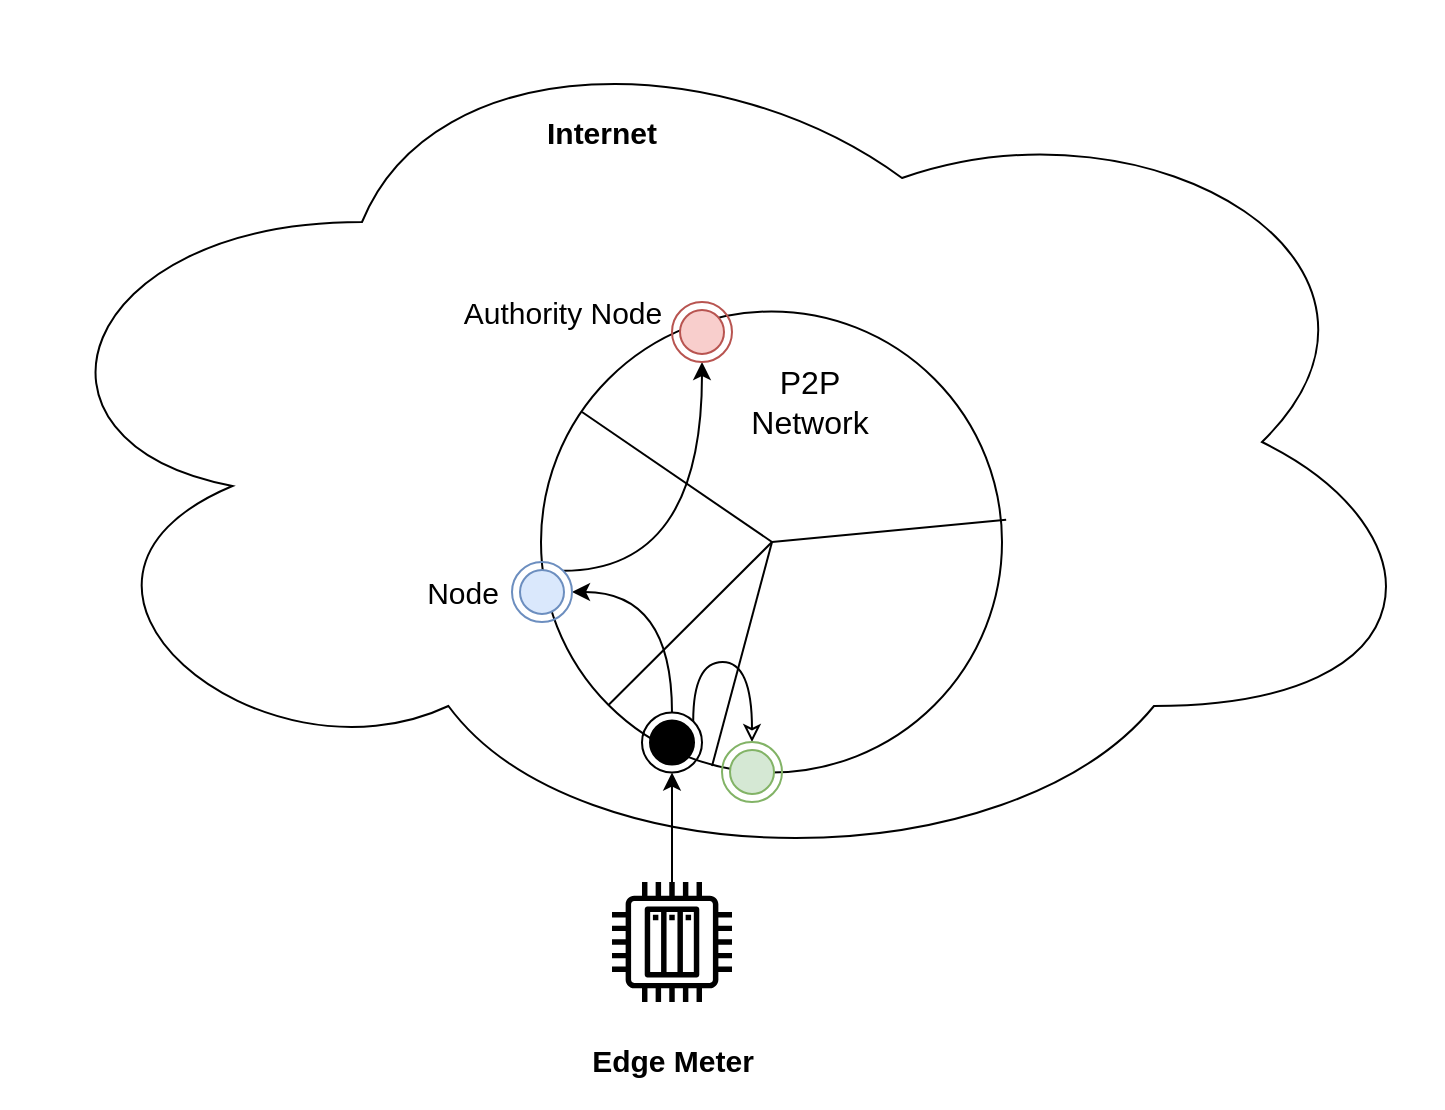 <mxfile version="27.1.4">
  <diagram name="Seite-1" id="cLBjPwccnPh11wz8qvCx">
    <mxGraphModel dx="1426" dy="772" grid="1" gridSize="10" guides="1" tooltips="1" connect="1" arrows="1" fold="1" page="1" pageScale="1" pageWidth="827" pageHeight="1169" math="0" shadow="0">
      <root>
        <mxCell id="0" />
        <mxCell id="1" parent="0" />
        <mxCell id="zIm20l5blln_rBkpzBQ2-40" value="" style="ellipse;shape=cloud;whiteSpace=wrap;html=1;fillColor=none;" vertex="1" parent="1">
          <mxGeometry x="40" y="85" width="720" height="440" as="geometry" />
        </mxCell>
        <mxCell id="zIm20l5blln_rBkpzBQ2-41" value="" style="ellipse;whiteSpace=wrap;html=1;aspect=fixed;" vertex="1" parent="1">
          <mxGeometry x="309.5" y="239.75" width="230.5" height="230.5" as="geometry" />
        </mxCell>
        <mxCell id="zIm20l5blln_rBkpzBQ2-42" style="edgeStyle=orthogonalEdgeStyle;rounded=0;orthogonalLoop=1;jettySize=auto;html=1;entryX=1;entryY=0;entryDx=0;entryDy=0;curved=1;startArrow=classic;startFill=0;endArrow=none;" edge="1" parent="1" source="zIm20l5blln_rBkpzBQ2-43" target="zIm20l5blln_rBkpzBQ2-45">
          <mxGeometry relative="1" as="geometry">
            <Array as="points">
              <mxPoint x="415" y="415" />
              <mxPoint x="386" y="415" />
            </Array>
          </mxGeometry>
        </mxCell>
        <mxCell id="zIm20l5blln_rBkpzBQ2-43" value="" style="ellipse;html=1;shape=endState;fillColor=#d5e8d4;strokeColor=#82b366;" vertex="1" parent="1">
          <mxGeometry x="400" y="455" width="30" height="30" as="geometry" />
        </mxCell>
        <mxCell id="zIm20l5blln_rBkpzBQ2-44" style="edgeStyle=orthogonalEdgeStyle;rounded=0;orthogonalLoop=1;jettySize=auto;html=1;entryX=1;entryY=0.5;entryDx=0;entryDy=0;exitX=0.5;exitY=0;exitDx=0;exitDy=0;curved=1;" edge="1" parent="1" source="zIm20l5blln_rBkpzBQ2-45" target="zIm20l5blln_rBkpzBQ2-50">
          <mxGeometry relative="1" as="geometry" />
        </mxCell>
        <mxCell id="zIm20l5blln_rBkpzBQ2-45" value="" style="ellipse;html=1;shape=endState;fillColor=strokeColor;" vertex="1" parent="1">
          <mxGeometry x="360" y="440.25" width="30" height="30" as="geometry" />
        </mxCell>
        <mxCell id="zIm20l5blln_rBkpzBQ2-46" style="edgeStyle=orthogonalEdgeStyle;rounded=0;orthogonalLoop=1;jettySize=auto;html=1;entryX=0.5;entryY=1;entryDx=0;entryDy=0;" edge="1" parent="1" source="zIm20l5blln_rBkpzBQ2-47" target="zIm20l5blln_rBkpzBQ2-45">
          <mxGeometry relative="1" as="geometry" />
        </mxCell>
        <mxCell id="zIm20l5blln_rBkpzBQ2-47" value="&lt;h3&gt;&lt;font style=&quot;color: rgb(0, 0, 0); font-size: 15px;&quot;&gt;Edge&amp;nbsp;&lt;/font&gt;&lt;span style=&quot;color: light-dark(rgb(0, 0, 0), rgb(237, 237, 237)); font-size: 15px; background-color: transparent;&quot;&gt;Meter&lt;/span&gt;&lt;/h3&gt;" style="sketch=0;outlineConnect=0;dashed=0;verticalLabelPosition=bottom;verticalAlign=top;align=center;html=1;fontSize=12;fontStyle=0;aspect=fixed;pointerEvents=1;shape=mxgraph.aws4.iot_thing_plc;fillColor=light-dark(#000000, #198cc4);fontColor=#ffffff;strokeColor=#006EAF;" vertex="1" parent="1">
          <mxGeometry x="345" y="525" width="60" height="60" as="geometry" />
        </mxCell>
        <mxCell id="zIm20l5blln_rBkpzBQ2-48" value="&lt;font style=&quot;font-size: 16px;&quot;&gt;P2P&lt;/font&gt;&lt;div&gt;&lt;font style=&quot;font-size: 16px;&quot;&gt;Network&lt;/font&gt;&lt;/div&gt;" style="text;html=1;align=center;verticalAlign=middle;whiteSpace=wrap;rounded=0;" vertex="1" parent="1">
          <mxGeometry x="414" y="270" width="60" height="30" as="geometry" />
        </mxCell>
        <mxCell id="zIm20l5blln_rBkpzBQ2-49" style="edgeStyle=orthogonalEdgeStyle;rounded=0;orthogonalLoop=1;jettySize=auto;html=1;entryX=0.5;entryY=1;entryDx=0;entryDy=0;exitX=1;exitY=0;exitDx=0;exitDy=0;curved=1;" edge="1" parent="1" source="zIm20l5blln_rBkpzBQ2-50" target="zIm20l5blln_rBkpzBQ2-51">
          <mxGeometry relative="1" as="geometry" />
        </mxCell>
        <mxCell id="zIm20l5blln_rBkpzBQ2-50" value="" style="ellipse;html=1;shape=endState;fillColor=#dae8fc;strokeColor=#6c8ebf;" vertex="1" parent="1">
          <mxGeometry x="295" y="365" width="30" height="30" as="geometry" />
        </mxCell>
        <mxCell id="zIm20l5blln_rBkpzBQ2-51" value="" style="ellipse;html=1;shape=endState;fillColor=#f8cecc;strokeColor=#b85450;" vertex="1" parent="1">
          <mxGeometry x="375" y="235" width="30" height="30" as="geometry" />
        </mxCell>
        <mxCell id="zIm20l5blln_rBkpzBQ2-52" value="&lt;font style=&quot;font-size: 15px;&quot;&gt;&lt;b&gt;Internet&lt;/b&gt;&lt;/font&gt;" style="text;html=1;align=center;verticalAlign=middle;whiteSpace=wrap;rounded=0;" vertex="1" parent="1">
          <mxGeometry x="309.5" y="135" width="60" height="30" as="geometry" />
        </mxCell>
        <mxCell id="zIm20l5blln_rBkpzBQ2-53" value="&lt;font style=&quot;font-size: 15px;&quot;&gt;Node&lt;/font&gt;" style="text;html=1;align=center;verticalAlign=middle;resizable=0;points=[];autosize=1;strokeColor=none;fillColor=none;" vertex="1" parent="1">
          <mxGeometry x="240" y="365" width="60" height="30" as="geometry" />
        </mxCell>
        <mxCell id="zIm20l5blln_rBkpzBQ2-54" value="&lt;font style=&quot;font-size: 15px;&quot;&gt;Authority Node&lt;/font&gt;" style="text;html=1;align=center;verticalAlign=middle;resizable=0;points=[];autosize=1;strokeColor=none;fillColor=none;" vertex="1" parent="1">
          <mxGeometry x="260" y="225" width="120" height="30" as="geometry" />
        </mxCell>
        <mxCell id="zIm20l5blln_rBkpzBQ2-71" value="" style="endArrow=none;html=1;rounded=0;exitX=0;exitY=1;exitDx=0;exitDy=0;" edge="1" parent="1" source="zIm20l5blln_rBkpzBQ2-41">
          <mxGeometry width="50" height="50" relative="1" as="geometry">
            <mxPoint x="390" y="420" as="sourcePoint" />
            <mxPoint x="425" y="355" as="targetPoint" />
          </mxGeometry>
        </mxCell>
        <mxCell id="zIm20l5blln_rBkpzBQ2-72" value="" style="endArrow=none;html=1;rounded=0;exitX=0.371;exitY=0.986;exitDx=0;exitDy=0;exitPerimeter=0;" edge="1" parent="1" source="zIm20l5blln_rBkpzBQ2-41">
          <mxGeometry width="50" height="50" relative="1" as="geometry">
            <mxPoint x="590" y="581" as="sourcePoint" />
            <mxPoint x="425" y="355" as="targetPoint" />
          </mxGeometry>
        </mxCell>
        <mxCell id="zIm20l5blln_rBkpzBQ2-73" value="" style="endArrow=none;html=1;rounded=0;exitX=0.089;exitY=0.218;exitDx=0;exitDy=0;exitPerimeter=0;" edge="1" parent="1" source="zIm20l5blln_rBkpzBQ2-41">
          <mxGeometry width="50" height="50" relative="1" as="geometry">
            <mxPoint x="400" y="451" as="sourcePoint" />
            <mxPoint x="425" y="355" as="targetPoint" />
          </mxGeometry>
        </mxCell>
        <mxCell id="zIm20l5blln_rBkpzBQ2-74" value="" style="endArrow=none;html=1;rounded=0;entryX=1.009;entryY=0.452;entryDx=0;entryDy=0;entryPerimeter=0;" edge="1" parent="1" target="zIm20l5blln_rBkpzBQ2-41">
          <mxGeometry width="50" height="50" relative="1" as="geometry">
            <mxPoint x="425" y="355" as="sourcePoint" />
            <mxPoint x="505" y="425" as="targetPoint" />
          </mxGeometry>
        </mxCell>
      </root>
    </mxGraphModel>
  </diagram>
</mxfile>
